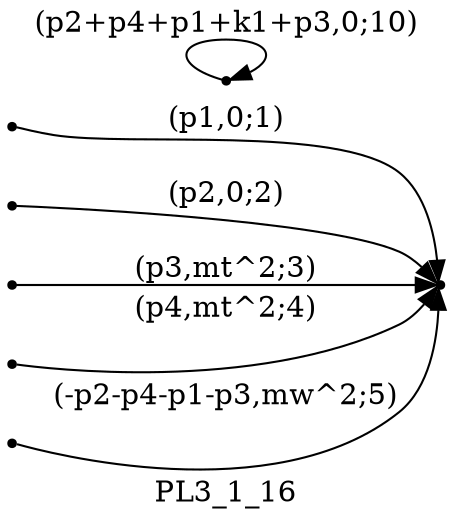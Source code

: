 digraph PL3_1_16 {
  label="PL3_1_16";
  rankdir="LR";
  subgraph edges {
    -1 -> 1 [label="(p1,0;1)"];
    -2 -> 1 [label="(p2,0;2)"];
    -3 -> 1 [label="(p3,mt^2;3)"];
    -4 -> 1 [label="(p4,mt^2;4)"];
    -5 -> 1 [label="(-p2-p4-p1-p3,mw^2;5)"];
    2 -> 2 [label="(p2+p4+p1+k1+p3,0;10)"];
  }
  subgraph incoming { rank="source"; -1; -2; -3; -4; -5; }
-5 [shape=point];
-4 [shape=point];
-3 [shape=point];
-2 [shape=point];
-1 [shape=point];
1 [shape=point];
2 [shape=point];
}

